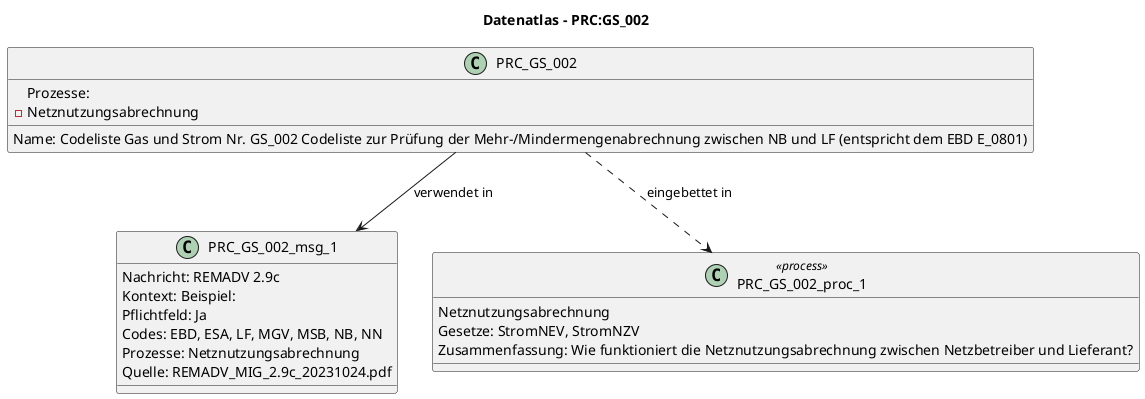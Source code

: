 @startuml
title Datenatlas – PRC:GS_002
class PRC_GS_002 {
  Name: Codeliste Gas und Strom Nr. GS_002 Codeliste zur Prüfung der Mehr-/Mindermengenabrechnung zwischen NB und LF (entspricht dem EBD E_0801)
  Prozesse:
    - Netznutzungsabrechnung
}
class PRC_GS_002_msg_1 {
  Nachricht: REMADV 2.9c
  Kontext: Beispiel:
  Pflichtfeld: Ja
  Codes: EBD, ESA, LF, MGV, MSB, NB, NN
  Prozesse: Netznutzungsabrechnung
  Quelle: REMADV_MIG_2.9c_20231024.pdf
}
PRC_GS_002 --> PRC_GS_002_msg_1 : verwendet in
class PRC_GS_002_proc_1 <<process>> {
  Netznutzungsabrechnung
  Gesetze: StromNEV, StromNZV
  Zusammenfassung: Wie funktioniert die Netznutzungsabrechnung zwischen Netzbetreiber und Lieferant?
}
PRC_GS_002 ..> PRC_GS_002_proc_1 : eingebettet in
@enduml